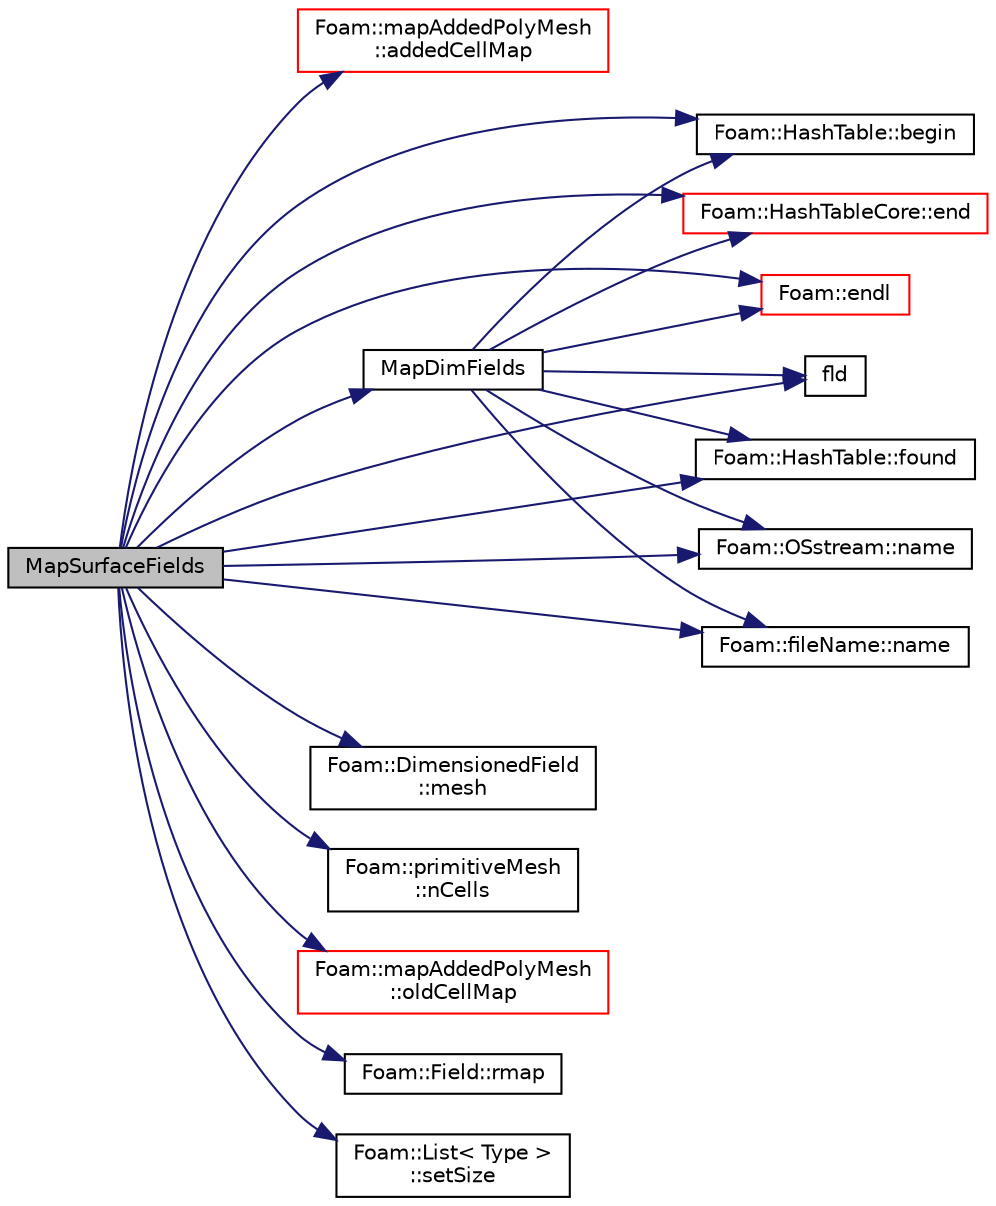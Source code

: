 digraph "MapSurfaceFields"
{
  bgcolor="transparent";
  edge [fontname="Helvetica",fontsize="10",labelfontname="Helvetica",labelfontsize="10"];
  node [fontname="Helvetica",fontsize="10",shape=record];
  rankdir="LR";
  Node163 [label="MapSurfaceFields",height=0.2,width=0.4,color="black", fillcolor="grey75", style="filled", fontcolor="black"];
  Node163 -> Node164 [color="midnightblue",fontsize="10",style="solid",fontname="Helvetica"];
  Node164 [label="Foam::mapAddedPolyMesh\l::addedCellMap",height=0.2,width=0.4,color="red",URL="$a28505.html#a68db4bf9db3da3c2e9f0978a4e4b0b8f"];
  Node163 -> Node166 [color="midnightblue",fontsize="10",style="solid",fontname="Helvetica"];
  Node166 [label="Foam::HashTable::begin",height=0.2,width=0.4,color="black",URL="$a26841.html#a4718c822b6b0cd47612f37199986753a",tooltip="Iterator set to the beginning of the HashTable. "];
  Node163 -> Node167 [color="midnightblue",fontsize="10",style="solid",fontname="Helvetica"];
  Node167 [label="Foam::HashTableCore::end",height=0.2,width=0.4,color="red",URL="$a26849.html#a540580a296c0ff351686ceb4f27b6fe6",tooltip="iteratorEnd set to beyond the end of any HashTable "];
  Node163 -> Node175 [color="midnightblue",fontsize="10",style="solid",fontname="Helvetica"];
  Node175 [label="Foam::endl",height=0.2,width=0.4,color="red",URL="$a21851.html#a2db8fe02a0d3909e9351bb4275b23ce4",tooltip="Add newline and flush stream. "];
  Node163 -> Node177 [color="midnightblue",fontsize="10",style="solid",fontname="Helvetica"];
  Node177 [label="fld",height=0.2,width=0.4,color="black",URL="$a19337.html#a378472d1f8b33eeefbda63a947476c8c"];
  Node163 -> Node178 [color="midnightblue",fontsize="10",style="solid",fontname="Helvetica"];
  Node178 [label="Foam::HashTable::found",height=0.2,width=0.4,color="black",URL="$a26841.html#a9a7a02c333e3e98344a1e5b891c4d985",tooltip="Return true if hashedEntry is found in table. "];
  Node163 -> Node179 [color="midnightblue",fontsize="10",style="solid",fontname="Helvetica"];
  Node179 [label="MapDimFields",height=0.2,width=0.4,color="black",URL="$a22189.html#abe79b6481389322109829f1950930910",tooltip="Map all DimensionedFields of Type. "];
  Node179 -> Node166 [color="midnightblue",fontsize="10",style="solid",fontname="Helvetica"];
  Node179 -> Node167 [color="midnightblue",fontsize="10",style="solid",fontname="Helvetica"];
  Node179 -> Node178 [color="midnightblue",fontsize="10",style="solid",fontname="Helvetica"];
  Node179 -> Node180 [color="midnightblue",fontsize="10",style="solid",fontname="Helvetica"];
  Node180 [label="Foam::OSstream::name",height=0.2,width=0.4,color="black",URL="$a27397.html#a41b2d01e5fd6e1bc71a895d8b8a86308",tooltip="Return the name of the stream. "];
  Node179 -> Node181 [color="midnightblue",fontsize="10",style="solid",fontname="Helvetica"];
  Node181 [label="Foam::fileName::name",height=0.2,width=0.4,color="black",URL="$a29541.html#a433b30fb3a93b9b4d07204699a319ca5",tooltip="Return file name (part beyond last /) "];
  Node179 -> Node175 [color="midnightblue",fontsize="10",style="solid",fontname="Helvetica"];
  Node179 -> Node177 [color="midnightblue",fontsize="10",style="solid",fontname="Helvetica"];
  Node163 -> Node182 [color="midnightblue",fontsize="10",style="solid",fontname="Helvetica"];
  Node182 [label="Foam::DimensionedField\l::mesh",height=0.2,width=0.4,color="black",URL="$a27497.html#a8f1110830348a1448a14ab5e3cf47e3b",tooltip="Return mesh. "];
  Node163 -> Node180 [color="midnightblue",fontsize="10",style="solid",fontname="Helvetica"];
  Node163 -> Node181 [color="midnightblue",fontsize="10",style="solid",fontname="Helvetica"];
  Node163 -> Node183 [color="midnightblue",fontsize="10",style="solid",fontname="Helvetica"];
  Node183 [label="Foam::primitiveMesh\l::nCells",height=0.2,width=0.4,color="black",URL="$a28685.html#a13b94bdb0926552bf78ad5210a73a3d5"];
  Node163 -> Node184 [color="midnightblue",fontsize="10",style="solid",fontname="Helvetica"];
  Node184 [label="Foam::mapAddedPolyMesh\l::oldCellMap",height=0.2,width=0.4,color="red",URL="$a28505.html#ab4989e5353bd886f0f7e0d939a74fb95"];
  Node163 -> Node186 [color="midnightblue",fontsize="10",style="solid",fontname="Helvetica"];
  Node186 [label="Foam::Field::rmap",height=0.2,width=0.4,color="black",URL="$a27573.html#ae5cdfcd538daa5fa35fc0c2d7969c1eb",tooltip="1 to 1 reverse-map from the given field "];
  Node163 -> Node187 [color="midnightblue",fontsize="10",style="solid",fontname="Helvetica"];
  Node187 [label="Foam::List\< Type \>\l::setSize",height=0.2,width=0.4,color="black",URL="$a26833.html#aedb985ffeaf1bdbfeccc2a8730405703",tooltip="Reset size of List. "];
}
